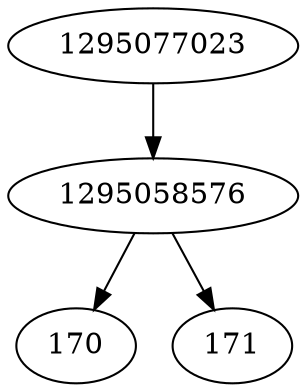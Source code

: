 strict digraph  {
1295058576;
170;
171;
1295077023;
1295058576 -> 170;
1295058576 -> 171;
1295077023 -> 1295058576;
}
